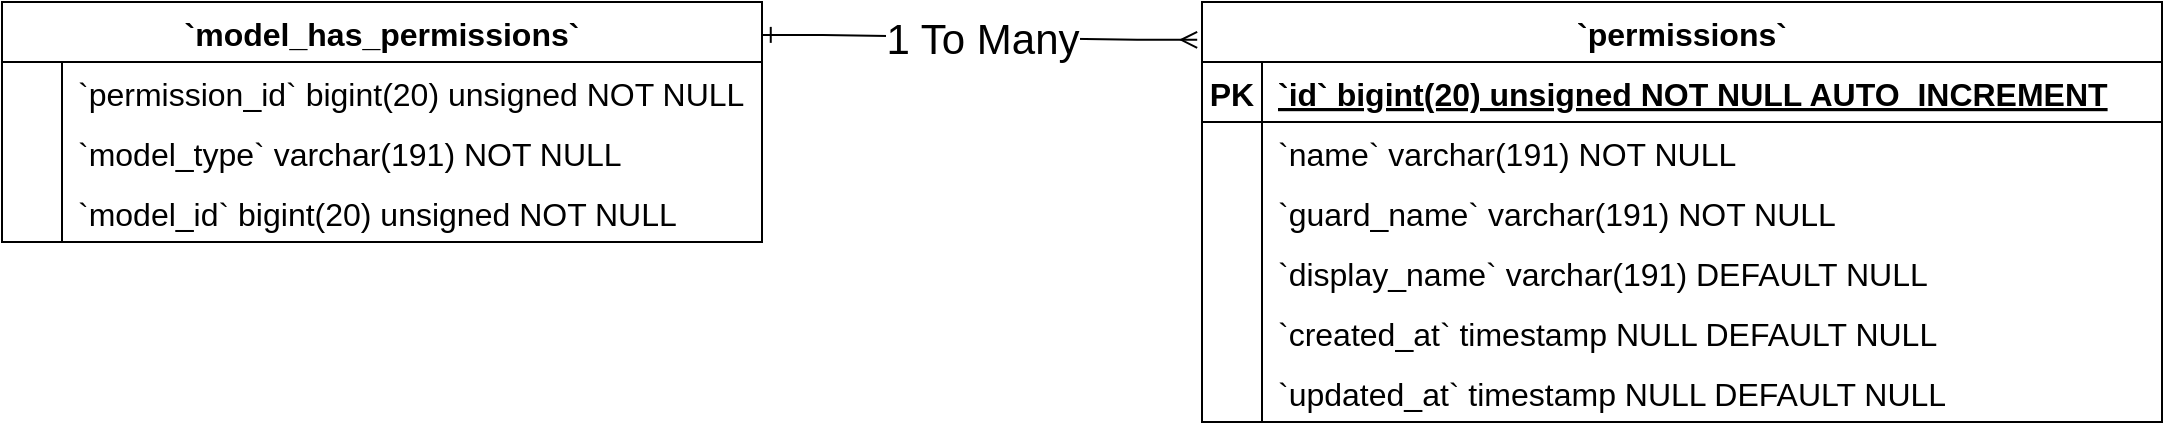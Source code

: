 <mxfile version="24.3.0" type="github">
  <diagram name="Page-1" id="GOMv2ArjpT-ckpaNZ1wR">
    <mxGraphModel dx="1900" dy="557" grid="1" gridSize="10" guides="1" tooltips="1" connect="1" arrows="1" fold="1" page="1" pageScale="1" pageWidth="850" pageHeight="1100" math="0" shadow="0">
      <root>
        <mxCell id="0" />
        <mxCell id="1" parent="0" />
        <mxCell id="OYtWI4xmqIvO_1uXprRx-1" value="`permissions`" style="shape=table;startSize=30;container=1;collapsible=1;childLayout=tableLayout;fixedRows=1;rowLines=0;fontStyle=1;align=center;resizeLast=1;fontSize=16;" parent="1" vertex="1">
          <mxGeometry x="490" y="300" width="480" height="210" as="geometry" />
        </mxCell>
        <mxCell id="OYtWI4xmqIvO_1uXprRx-2" value="" style="shape=tableRow;horizontal=0;startSize=0;swimlaneHead=0;swimlaneBody=0;fillColor=none;collapsible=0;dropTarget=0;points=[[0,0.5],[1,0.5]];portConstraint=eastwest;strokeColor=inherit;top=0;left=0;right=0;bottom=1;fontSize=16;" parent="OYtWI4xmqIvO_1uXprRx-1" vertex="1">
          <mxGeometry y="30" width="480" height="30" as="geometry" />
        </mxCell>
        <mxCell id="OYtWI4xmqIvO_1uXprRx-3" value="PK" style="shape=partialRectangle;overflow=hidden;connectable=0;fillColor=none;strokeColor=inherit;top=0;left=0;bottom=0;right=0;fontStyle=1;fontSize=16;" parent="OYtWI4xmqIvO_1uXprRx-2" vertex="1">
          <mxGeometry width="30" height="30" as="geometry">
            <mxRectangle width="30" height="30" as="alternateBounds" />
          </mxGeometry>
        </mxCell>
        <mxCell id="OYtWI4xmqIvO_1uXprRx-4" value="`id` bigint(20) unsigned NOT NULL AUTO_INCREMENT" style="shape=partialRectangle;overflow=hidden;connectable=0;fillColor=none;align=left;strokeColor=inherit;top=0;left=0;bottom=0;right=0;spacingLeft=6;fontStyle=5;fontSize=16;" parent="OYtWI4xmqIvO_1uXprRx-2" vertex="1">
          <mxGeometry x="30" width="450" height="30" as="geometry">
            <mxRectangle width="450" height="30" as="alternateBounds" />
          </mxGeometry>
        </mxCell>
        <mxCell id="OYtWI4xmqIvO_1uXprRx-5" value="" style="shape=tableRow;horizontal=0;startSize=0;swimlaneHead=0;swimlaneBody=0;fillColor=none;collapsible=0;dropTarget=0;points=[[0,0.5],[1,0.5]];portConstraint=eastwest;strokeColor=inherit;top=0;left=0;right=0;bottom=0;fontSize=16;" parent="OYtWI4xmqIvO_1uXprRx-1" vertex="1">
          <mxGeometry y="60" width="480" height="30" as="geometry" />
        </mxCell>
        <mxCell id="OYtWI4xmqIvO_1uXprRx-6" value="" style="shape=partialRectangle;overflow=hidden;connectable=0;fillColor=none;strokeColor=inherit;top=0;left=0;bottom=0;right=0;fontSize=16;" parent="OYtWI4xmqIvO_1uXprRx-5" vertex="1">
          <mxGeometry width="30" height="30" as="geometry">
            <mxRectangle width="30" height="30" as="alternateBounds" />
          </mxGeometry>
        </mxCell>
        <mxCell id="OYtWI4xmqIvO_1uXprRx-7" value="`name` varchar(191) NOT NULL" style="shape=partialRectangle;overflow=hidden;connectable=0;fillColor=none;align=left;strokeColor=inherit;top=0;left=0;bottom=0;right=0;spacingLeft=6;fontSize=16;" parent="OYtWI4xmqIvO_1uXprRx-5" vertex="1">
          <mxGeometry x="30" width="450" height="30" as="geometry">
            <mxRectangle width="450" height="30" as="alternateBounds" />
          </mxGeometry>
        </mxCell>
        <mxCell id="OYtWI4xmqIvO_1uXprRx-8" value="" style="shape=tableRow;horizontal=0;startSize=0;swimlaneHead=0;swimlaneBody=0;fillColor=none;collapsible=0;dropTarget=0;points=[[0,0.5],[1,0.5]];portConstraint=eastwest;strokeColor=inherit;top=0;left=0;right=0;bottom=0;fontSize=16;" parent="OYtWI4xmqIvO_1uXprRx-1" vertex="1">
          <mxGeometry y="90" width="480" height="30" as="geometry" />
        </mxCell>
        <mxCell id="OYtWI4xmqIvO_1uXprRx-9" value="" style="shape=partialRectangle;overflow=hidden;connectable=0;fillColor=none;strokeColor=inherit;top=0;left=0;bottom=0;right=0;fontSize=16;" parent="OYtWI4xmqIvO_1uXprRx-8" vertex="1">
          <mxGeometry width="30" height="30" as="geometry">
            <mxRectangle width="30" height="30" as="alternateBounds" />
          </mxGeometry>
        </mxCell>
        <mxCell id="OYtWI4xmqIvO_1uXprRx-10" value="`guard_name` varchar(191) NOT NULL" style="shape=partialRectangle;overflow=hidden;connectable=0;fillColor=none;align=left;strokeColor=inherit;top=0;left=0;bottom=0;right=0;spacingLeft=6;fontSize=16;" parent="OYtWI4xmqIvO_1uXprRx-8" vertex="1">
          <mxGeometry x="30" width="450" height="30" as="geometry">
            <mxRectangle width="450" height="30" as="alternateBounds" />
          </mxGeometry>
        </mxCell>
        <mxCell id="OYtWI4xmqIvO_1uXprRx-11" value="" style="shape=tableRow;horizontal=0;startSize=0;swimlaneHead=0;swimlaneBody=0;fillColor=none;collapsible=0;dropTarget=0;points=[[0,0.5],[1,0.5]];portConstraint=eastwest;strokeColor=inherit;top=0;left=0;right=0;bottom=0;fontSize=16;" parent="OYtWI4xmqIvO_1uXprRx-1" vertex="1">
          <mxGeometry y="120" width="480" height="30" as="geometry" />
        </mxCell>
        <mxCell id="OYtWI4xmqIvO_1uXprRx-12" value="" style="shape=partialRectangle;overflow=hidden;connectable=0;fillColor=none;strokeColor=inherit;top=0;left=0;bottom=0;right=0;fontSize=16;" parent="OYtWI4xmqIvO_1uXprRx-11" vertex="1">
          <mxGeometry width="30" height="30" as="geometry">
            <mxRectangle width="30" height="30" as="alternateBounds" />
          </mxGeometry>
        </mxCell>
        <mxCell id="OYtWI4xmqIvO_1uXprRx-13" value="`display_name` varchar(191) DEFAULT NULL" style="shape=partialRectangle;overflow=hidden;connectable=0;fillColor=none;align=left;strokeColor=inherit;top=0;left=0;bottom=0;right=0;spacingLeft=6;fontSize=16;" parent="OYtWI4xmqIvO_1uXprRx-11" vertex="1">
          <mxGeometry x="30" width="450" height="30" as="geometry">
            <mxRectangle width="450" height="30" as="alternateBounds" />
          </mxGeometry>
        </mxCell>
        <mxCell id="OYtWI4xmqIvO_1uXprRx-14" value="" style="shape=tableRow;horizontal=0;startSize=0;swimlaneHead=0;swimlaneBody=0;fillColor=none;collapsible=0;dropTarget=0;points=[[0,0.5],[1,0.5]];portConstraint=eastwest;strokeColor=inherit;top=0;left=0;right=0;bottom=0;fontSize=16;" parent="OYtWI4xmqIvO_1uXprRx-1" vertex="1">
          <mxGeometry y="150" width="480" height="30" as="geometry" />
        </mxCell>
        <mxCell id="OYtWI4xmqIvO_1uXprRx-15" value="" style="shape=partialRectangle;overflow=hidden;connectable=0;fillColor=none;strokeColor=inherit;top=0;left=0;bottom=0;right=0;fontSize=16;" parent="OYtWI4xmqIvO_1uXprRx-14" vertex="1">
          <mxGeometry width="30" height="30" as="geometry">
            <mxRectangle width="30" height="30" as="alternateBounds" />
          </mxGeometry>
        </mxCell>
        <mxCell id="OYtWI4xmqIvO_1uXprRx-16" value="`created_at` timestamp NULL DEFAULT NULL" style="shape=partialRectangle;overflow=hidden;connectable=0;fillColor=none;align=left;strokeColor=inherit;top=0;left=0;bottom=0;right=0;spacingLeft=6;fontSize=16;" parent="OYtWI4xmqIvO_1uXprRx-14" vertex="1">
          <mxGeometry x="30" width="450" height="30" as="geometry">
            <mxRectangle width="450" height="30" as="alternateBounds" />
          </mxGeometry>
        </mxCell>
        <mxCell id="OYtWI4xmqIvO_1uXprRx-17" value="" style="shape=tableRow;horizontal=0;startSize=0;swimlaneHead=0;swimlaneBody=0;fillColor=none;collapsible=0;dropTarget=0;points=[[0,0.5],[1,0.5]];portConstraint=eastwest;strokeColor=inherit;top=0;left=0;right=0;bottom=0;fontSize=16;" parent="OYtWI4xmqIvO_1uXprRx-1" vertex="1">
          <mxGeometry y="180" width="480" height="30" as="geometry" />
        </mxCell>
        <mxCell id="OYtWI4xmqIvO_1uXprRx-18" value="" style="shape=partialRectangle;overflow=hidden;connectable=0;fillColor=none;strokeColor=inherit;top=0;left=0;bottom=0;right=0;fontSize=16;" parent="OYtWI4xmqIvO_1uXprRx-17" vertex="1">
          <mxGeometry width="30" height="30" as="geometry">
            <mxRectangle width="30" height="30" as="alternateBounds" />
          </mxGeometry>
        </mxCell>
        <mxCell id="OYtWI4xmqIvO_1uXprRx-19" value="`updated_at` timestamp NULL DEFAULT NULL" style="shape=partialRectangle;overflow=hidden;connectable=0;fillColor=none;align=left;strokeColor=inherit;top=0;left=0;bottom=0;right=0;spacingLeft=6;fontSize=16;" parent="OYtWI4xmqIvO_1uXprRx-17" vertex="1">
          <mxGeometry x="30" width="450" height="30" as="geometry">
            <mxRectangle width="450" height="30" as="alternateBounds" />
          </mxGeometry>
        </mxCell>
        <mxCell id="OYtWI4xmqIvO_1uXprRx-20" value="`model_has_permissions`" style="shape=table;startSize=30;container=1;collapsible=1;childLayout=tableLayout;fixedRows=1;rowLines=0;fontStyle=1;align=center;resizeLast=1;fontSize=16;" parent="1" vertex="1">
          <mxGeometry x="-110" y="300" width="380" height="120" as="geometry" />
        </mxCell>
        <mxCell id="OYtWI4xmqIvO_1uXprRx-21" value="" style="shape=tableRow;horizontal=0;startSize=0;swimlaneHead=0;swimlaneBody=0;fillColor=none;collapsible=0;dropTarget=0;points=[[0,0.5],[1,0.5]];portConstraint=eastwest;strokeColor=inherit;top=0;left=0;right=0;bottom=0;fontSize=16;" parent="OYtWI4xmqIvO_1uXprRx-20" vertex="1">
          <mxGeometry y="30" width="380" height="30" as="geometry" />
        </mxCell>
        <mxCell id="OYtWI4xmqIvO_1uXprRx-22" value="" style="shape=partialRectangle;overflow=hidden;connectable=0;fillColor=none;strokeColor=inherit;top=0;left=0;bottom=0;right=0;fontSize=16;" parent="OYtWI4xmqIvO_1uXprRx-21" vertex="1">
          <mxGeometry width="30" height="30" as="geometry">
            <mxRectangle width="30" height="30" as="alternateBounds" />
          </mxGeometry>
        </mxCell>
        <mxCell id="OYtWI4xmqIvO_1uXprRx-23" value="`permission_id` bigint(20) unsigned NOT NULL" style="shape=partialRectangle;overflow=hidden;connectable=0;fillColor=none;align=left;strokeColor=inherit;top=0;left=0;bottom=0;right=0;spacingLeft=6;fontSize=16;" parent="OYtWI4xmqIvO_1uXprRx-21" vertex="1">
          <mxGeometry x="30" width="350" height="30" as="geometry">
            <mxRectangle width="350" height="30" as="alternateBounds" />
          </mxGeometry>
        </mxCell>
        <mxCell id="OYtWI4xmqIvO_1uXprRx-24" value="" style="shape=tableRow;horizontal=0;startSize=0;swimlaneHead=0;swimlaneBody=0;fillColor=none;collapsible=0;dropTarget=0;points=[[0,0.5],[1,0.5]];portConstraint=eastwest;strokeColor=inherit;top=0;left=0;right=0;bottom=0;fontSize=16;" parent="OYtWI4xmqIvO_1uXprRx-20" vertex="1">
          <mxGeometry y="60" width="380" height="30" as="geometry" />
        </mxCell>
        <mxCell id="OYtWI4xmqIvO_1uXprRx-25" value="" style="shape=partialRectangle;overflow=hidden;connectable=0;fillColor=none;strokeColor=inherit;top=0;left=0;bottom=0;right=0;fontSize=16;" parent="OYtWI4xmqIvO_1uXprRx-24" vertex="1">
          <mxGeometry width="30" height="30" as="geometry">
            <mxRectangle width="30" height="30" as="alternateBounds" />
          </mxGeometry>
        </mxCell>
        <mxCell id="OYtWI4xmqIvO_1uXprRx-26" value="`model_type` varchar(191) NOT NULL" style="shape=partialRectangle;overflow=hidden;connectable=0;fillColor=none;align=left;strokeColor=inherit;top=0;left=0;bottom=0;right=0;spacingLeft=6;fontSize=16;" parent="OYtWI4xmqIvO_1uXprRx-24" vertex="1">
          <mxGeometry x="30" width="350" height="30" as="geometry">
            <mxRectangle width="350" height="30" as="alternateBounds" />
          </mxGeometry>
        </mxCell>
        <mxCell id="OYtWI4xmqIvO_1uXprRx-27" value="" style="shape=tableRow;horizontal=0;startSize=0;swimlaneHead=0;swimlaneBody=0;fillColor=none;collapsible=0;dropTarget=0;points=[[0,0.5],[1,0.5]];portConstraint=eastwest;strokeColor=inherit;top=0;left=0;right=0;bottom=0;fontSize=16;" parent="OYtWI4xmqIvO_1uXprRx-20" vertex="1">
          <mxGeometry y="90" width="380" height="30" as="geometry" />
        </mxCell>
        <mxCell id="OYtWI4xmqIvO_1uXprRx-28" value="" style="shape=partialRectangle;overflow=hidden;connectable=0;fillColor=none;strokeColor=inherit;top=0;left=0;bottom=0;right=0;fontSize=16;" parent="OYtWI4xmqIvO_1uXprRx-27" vertex="1">
          <mxGeometry width="30" height="30" as="geometry">
            <mxRectangle width="30" height="30" as="alternateBounds" />
          </mxGeometry>
        </mxCell>
        <mxCell id="OYtWI4xmqIvO_1uXprRx-29" value="`model_id` bigint(20) unsigned NOT NULL" style="shape=partialRectangle;overflow=hidden;connectable=0;fillColor=none;align=left;strokeColor=inherit;top=0;left=0;bottom=0;right=0;spacingLeft=6;fontSize=16;" parent="OYtWI4xmqIvO_1uXprRx-27" vertex="1">
          <mxGeometry x="30" width="350" height="30" as="geometry">
            <mxRectangle width="350" height="30" as="alternateBounds" />
          </mxGeometry>
        </mxCell>
        <mxCell id="OYtWI4xmqIvO_1uXprRx-30" value="" style="edgeStyle=entityRelationEdgeStyle;fontSize=12;html=1;endArrow=ERmany;rounded=0;exitX=1.001;exitY=0.137;exitDx=0;exitDy=0;exitPerimeter=0;entryX=-0.005;entryY=0.09;entryDx=0;entryDy=0;entryPerimeter=0;endFill=0;startArrow=ERone;startFill=0;" parent="1" source="OYtWI4xmqIvO_1uXprRx-20" target="OYtWI4xmqIvO_1uXprRx-1" edge="1">
          <mxGeometry width="100" height="100" relative="1" as="geometry">
            <mxPoint x="430" y="330" as="sourcePoint" />
            <mxPoint x="530" y="230" as="targetPoint" />
          </mxGeometry>
        </mxCell>
        <mxCell id="OYtWI4xmqIvO_1uXprRx-31" value="&lt;font style=&quot;font-size: 21px;&quot;&gt;1 To Many&lt;/font&gt;" style="edgeLabel;html=1;align=center;verticalAlign=middle;resizable=0;points=[];" parent="OYtWI4xmqIvO_1uXprRx-30" vertex="1" connectable="0">
          <mxGeometry x="0.014" relative="1" as="geometry">
            <mxPoint x="-1" as="offset" />
          </mxGeometry>
        </mxCell>
      </root>
    </mxGraphModel>
  </diagram>
</mxfile>
